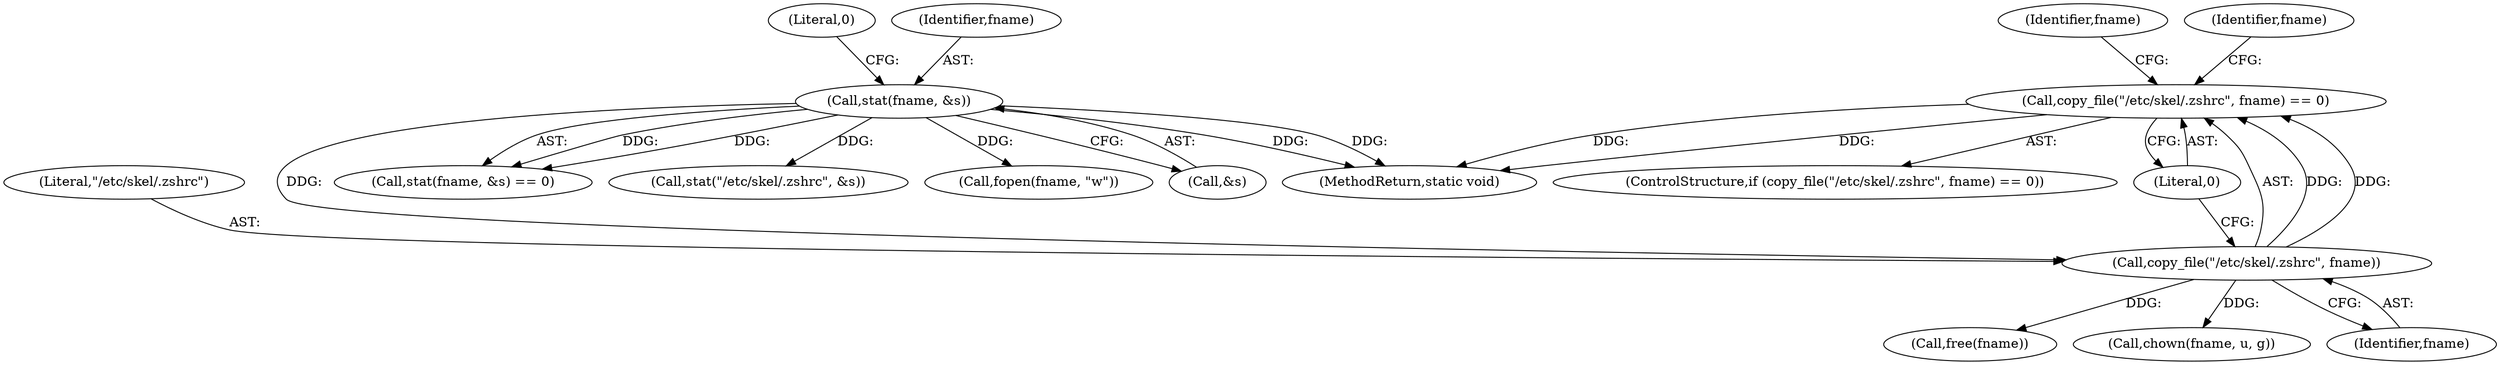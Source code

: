 digraph "0_firejail_903fd8a0789ca3cc3c21d84cd0282481515592ef_1@API" {
"1000151" [label="(Call,copy_file(\"/etc/skel/.zshrc\", fname) == 0)"];
"1000152" [label="(Call,copy_file(\"/etc/skel/.zshrc\", fname))"];
"1000127" [label="(Call,stat(fname, &s))"];
"1000208" [label="(Call,free(fname))"];
"1000160" [label="(Identifier,fname)"];
"1000153" [label="(Literal,\"/etc/skel/.zshrc\")"];
"1000151" [label="(Call,copy_file(\"/etc/skel/.zshrc\", fname) == 0)"];
"1000159" [label="(Call,chown(fname, u, g))"];
"1000126" [label="(Call,stat(fname, &s) == 0)"];
"1000131" [label="(Literal,0)"];
"1000135" [label="(Call,stat(\"/etc/skel/.zshrc\", &s))"];
"1000174" [label="(Call,fopen(fname, \"w\"))"];
"1000150" [label="(ControlStructure,if (copy_file(\"/etc/skel/.zshrc\", fname) == 0))"];
"1000152" [label="(Call,copy_file(\"/etc/skel/.zshrc\", fname))"];
"1000209" [label="(Identifier,fname)"];
"1000129" [label="(Call,&s)"];
"1000128" [label="(Identifier,fname)"];
"1000371" [label="(MethodReturn,static void)"];
"1000154" [label="(Identifier,fname)"];
"1000127" [label="(Call,stat(fname, &s))"];
"1000155" [label="(Literal,0)"];
"1000151" -> "1000150"  [label="AST: "];
"1000151" -> "1000155"  [label="CFG: "];
"1000152" -> "1000151"  [label="AST: "];
"1000155" -> "1000151"  [label="AST: "];
"1000160" -> "1000151"  [label="CFG: "];
"1000209" -> "1000151"  [label="CFG: "];
"1000151" -> "1000371"  [label="DDG: "];
"1000151" -> "1000371"  [label="DDG: "];
"1000152" -> "1000151"  [label="DDG: "];
"1000152" -> "1000151"  [label="DDG: "];
"1000152" -> "1000154"  [label="CFG: "];
"1000153" -> "1000152"  [label="AST: "];
"1000154" -> "1000152"  [label="AST: "];
"1000155" -> "1000152"  [label="CFG: "];
"1000127" -> "1000152"  [label="DDG: "];
"1000152" -> "1000159"  [label="DDG: "];
"1000152" -> "1000208"  [label="DDG: "];
"1000127" -> "1000126"  [label="AST: "];
"1000127" -> "1000129"  [label="CFG: "];
"1000128" -> "1000127"  [label="AST: "];
"1000129" -> "1000127"  [label="AST: "];
"1000131" -> "1000127"  [label="CFG: "];
"1000127" -> "1000371"  [label="DDG: "];
"1000127" -> "1000371"  [label="DDG: "];
"1000127" -> "1000126"  [label="DDG: "];
"1000127" -> "1000126"  [label="DDG: "];
"1000127" -> "1000135"  [label="DDG: "];
"1000127" -> "1000174"  [label="DDG: "];
}
